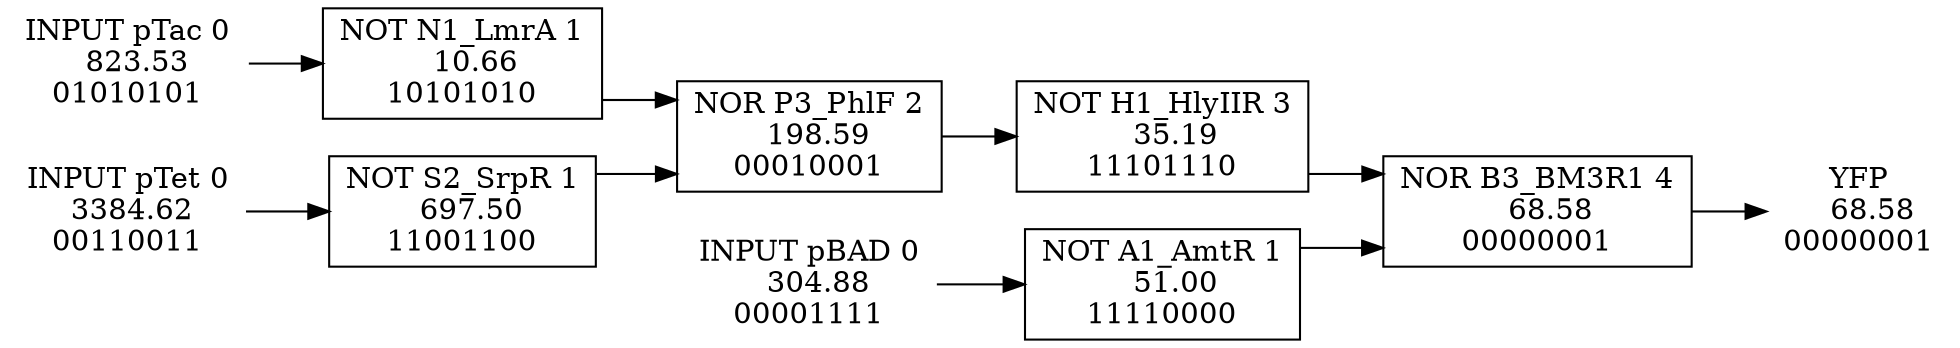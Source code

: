 #GRAPHVIZ_OUTPUT 
digraph{ 
rankdir=LR; 
splines=ortho; 
YFP[shape=none,label="YFP\n   68.58\n00000001"]; 
pTac[shape=none,label="INPUT pTac 0\n  823.53\n01010101"]; 
pTet[shape=none,label="INPUT pTet 0\n 3384.62\n00110011"]; 
pBAD[shape=none,label="INPUT pBAD 0\n  304.88\n00001111"]; 
B3_BM3R1[shape=box,style=filled,fillcolor=gray100,label="NOR B3_BM3R1 4\n   68.58\n00000001"]; 
H1_HlyIIR[shape=box,style=filled,fillcolor=gray100,label="NOT H1_HlyIIR 3\n   35.19\n11101110"]; 
P3_PhlF[shape=box,style=filled,fillcolor=gray100,label="NOR P3_PhlF 2\n  198.59\n00010001"]; 
A1_AmtR[shape=box,style=filled,fillcolor=gray100,label="NOT A1_AmtR 1\n   51.00\n11110000"]; 
N1_LmrA[shape=box,style=filled,fillcolor=gray100,label="NOT N1_LmrA 1\n   10.66\n10101010"]; 
S2_SrpR[shape=box,style=filled,fillcolor=gray100,label="NOT S2_SrpR 1\n  697.50\n11001100"]; 
B3_BM3R1->YFP; 
H1_HlyIIR->B3_BM3R1; 
A1_AmtR->B3_BM3R1; 
P3_PhlF->H1_HlyIIR; 
pBAD->A1_AmtR; 
N1_LmrA->P3_PhlF; 
S2_SrpR->P3_PhlF; 
pTac->N1_LmrA; 
pTet->S2_SrpR; 
} 
